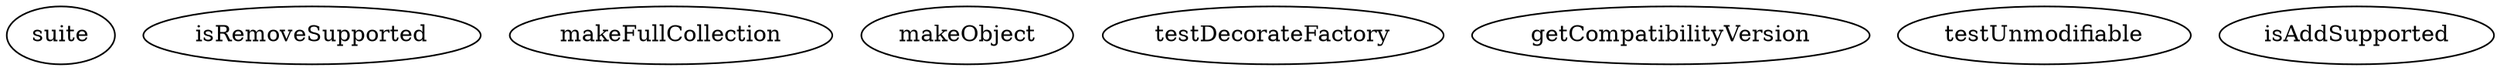 digraph G {
suite;
isRemoveSupported;
makeFullCollection;
makeObject;
testDecorateFactory;
getCompatibilityVersion;
testUnmodifiable;
isAddSupported;
}